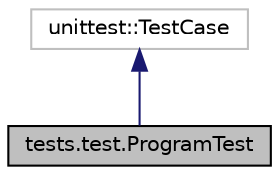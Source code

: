 digraph "tests.test.ProgramTest"
{
  edge [fontname="Helvetica",fontsize="10",labelfontname="Helvetica",labelfontsize="10"];
  node [fontname="Helvetica",fontsize="10",shape=record];
  Node88 [label="tests.test.ProgramTest",height=0.2,width=0.4,color="black", fillcolor="grey75", style="filled", fontcolor="black"];
  Node89 -> Node88 [dir="back",color="midnightblue",fontsize="10",style="solid",fontname="Helvetica"];
  Node89 [label="unittest::TestCase",height=0.2,width=0.4,color="grey75", fillcolor="white", style="filled"];
}
